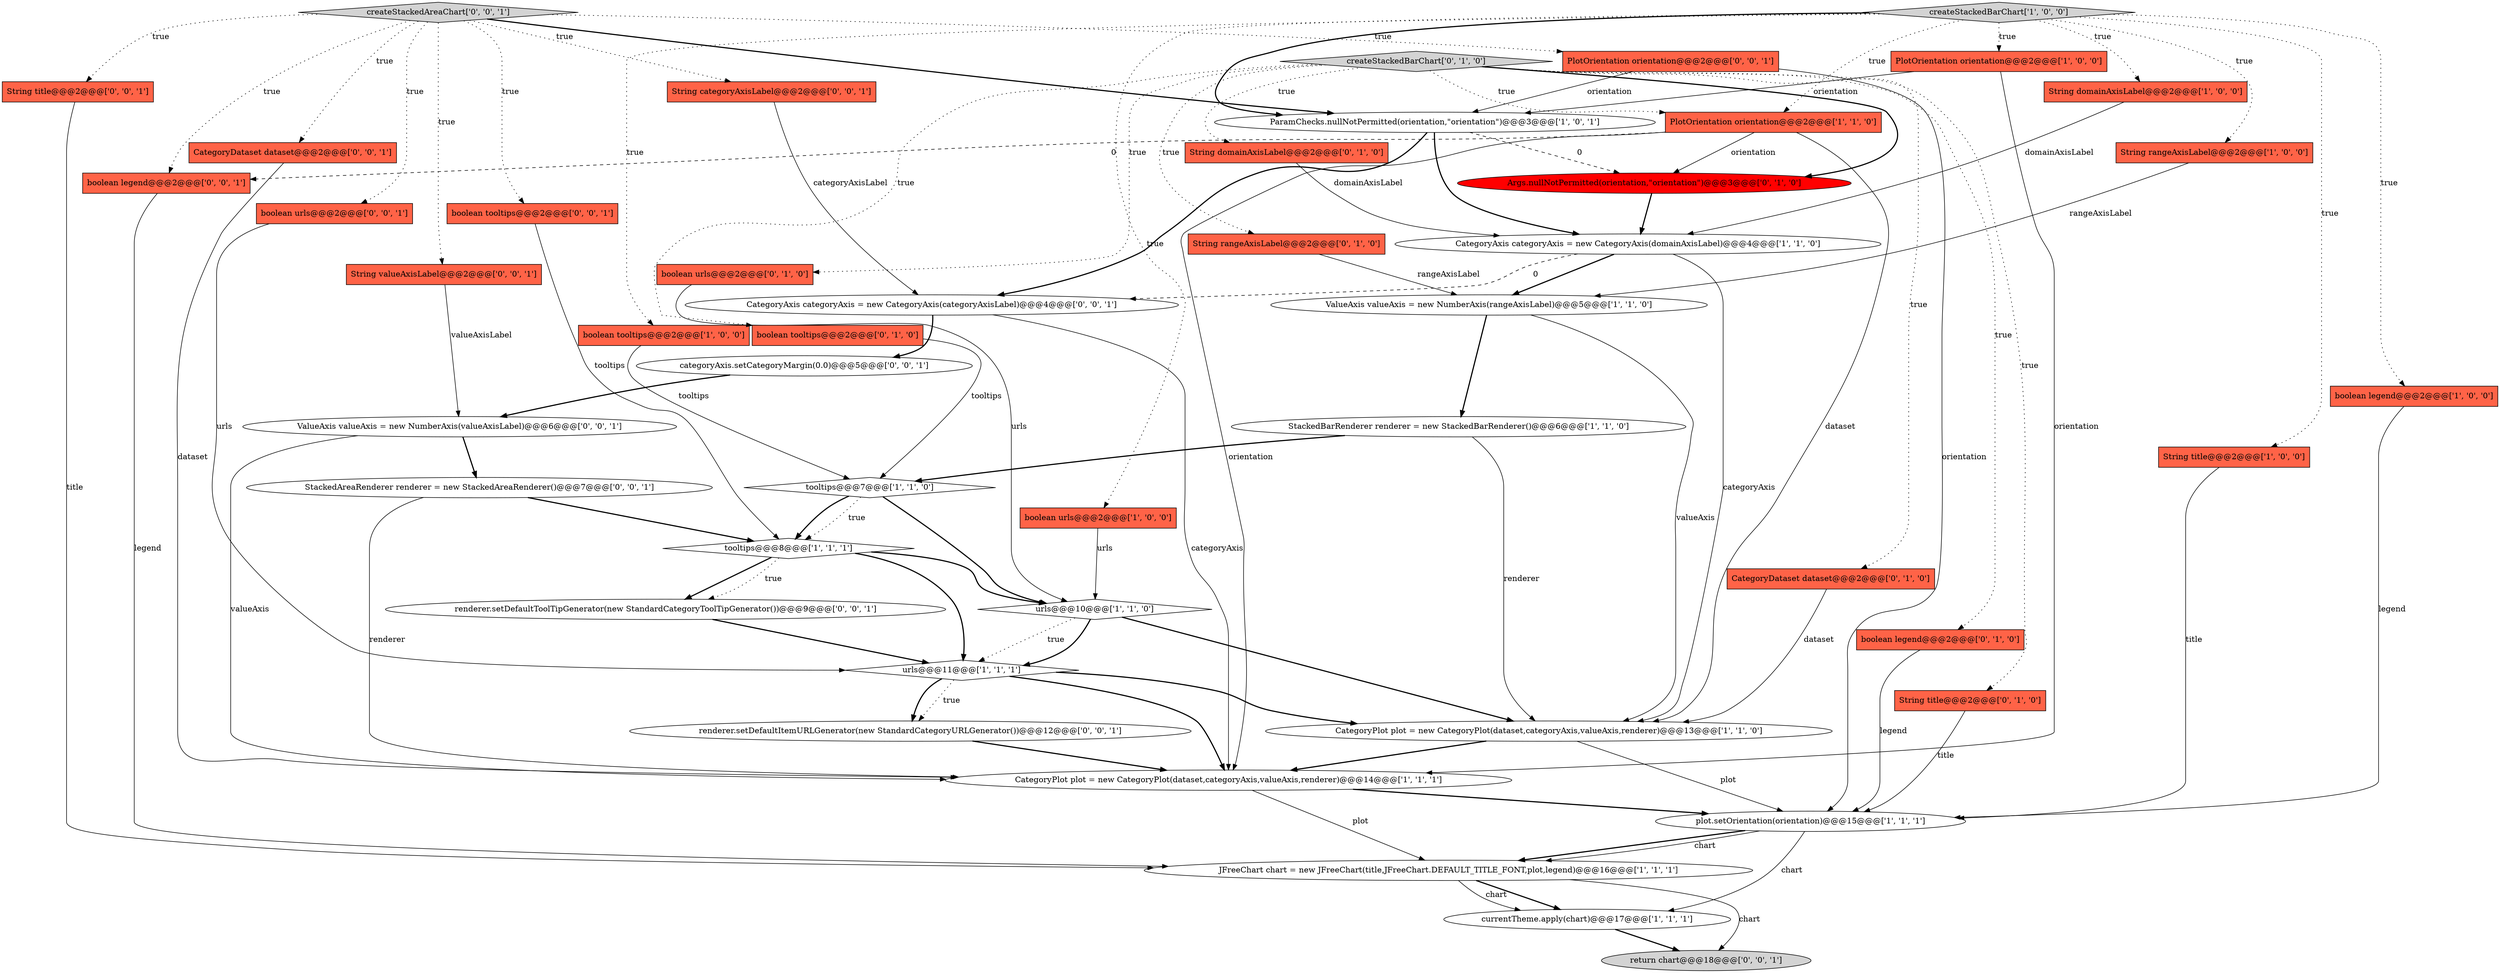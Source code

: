 digraph {
6 [style = filled, label = "tooltips@@@8@@@['1', '1', '1']", fillcolor = white, shape = diamond image = "AAA0AAABBB1BBB"];
40 [style = filled, label = "CategoryDataset dataset@@@2@@@['0', '0', '1']", fillcolor = tomato, shape = box image = "AAA0AAABBB3BBB"];
2 [style = filled, label = "tooltips@@@7@@@['1', '1', '0']", fillcolor = white, shape = diamond image = "AAA0AAABBB1BBB"];
31 [style = filled, label = "boolean urls@@@2@@@['0', '0', '1']", fillcolor = tomato, shape = box image = "AAA0AAABBB3BBB"];
21 [style = filled, label = "plot.setOrientation(orientation)@@@15@@@['1', '1', '1']", fillcolor = white, shape = ellipse image = "AAA0AAABBB1BBB"];
28 [style = filled, label = "String rangeAxisLabel@@@2@@@['0', '1', '0']", fillcolor = tomato, shape = box image = "AAA0AAABBB2BBB"];
38 [style = filled, label = "return chart@@@18@@@['0', '0', '1']", fillcolor = lightgray, shape = ellipse image = "AAA0AAABBB3BBB"];
42 [style = filled, label = "ValueAxis valueAxis = new NumberAxis(valueAxisLabel)@@@6@@@['0', '0', '1']", fillcolor = white, shape = ellipse image = "AAA0AAABBB3BBB"];
27 [style = filled, label = "Args.nullNotPermitted(orientation,\"orientation\")@@@3@@@['0', '1', '0']", fillcolor = red, shape = ellipse image = "AAA1AAABBB2BBB"];
0 [style = filled, label = "createStackedBarChart['1', '0', '0']", fillcolor = lightgray, shape = diamond image = "AAA0AAABBB1BBB"];
19 [style = filled, label = "ValueAxis valueAxis = new NumberAxis(rangeAxisLabel)@@@5@@@['1', '1', '0']", fillcolor = white, shape = ellipse image = "AAA0AAABBB1BBB"];
4 [style = filled, label = "currentTheme.apply(chart)@@@17@@@['1', '1', '1']", fillcolor = white, shape = ellipse image = "AAA0AAABBB1BBB"];
37 [style = filled, label = "categoryAxis.setCategoryMargin(0.0)@@@5@@@['0', '0', '1']", fillcolor = white, shape = ellipse image = "AAA0AAABBB3BBB"];
24 [style = filled, label = "boolean urls@@@2@@@['0', '1', '0']", fillcolor = tomato, shape = box image = "AAA0AAABBB2BBB"];
8 [style = filled, label = "boolean tooltips@@@2@@@['1', '0', '0']", fillcolor = tomato, shape = box image = "AAA0AAABBB1BBB"];
26 [style = filled, label = "boolean legend@@@2@@@['0', '1', '0']", fillcolor = tomato, shape = box image = "AAA0AAABBB2BBB"];
34 [style = filled, label = "String categoryAxisLabel@@@2@@@['0', '0', '1']", fillcolor = tomato, shape = box image = "AAA0AAABBB3BBB"];
10 [style = filled, label = "CategoryAxis categoryAxis = new CategoryAxis(domainAxisLabel)@@@4@@@['1', '1', '0']", fillcolor = white, shape = ellipse image = "AAA0AAABBB1BBB"];
1 [style = filled, label = "ParamChecks.nullNotPermitted(orientation,\"orientation\")@@@3@@@['1', '0', '1']", fillcolor = white, shape = ellipse image = "AAA0AAABBB1BBB"];
13 [style = filled, label = "urls@@@10@@@['1', '1', '0']", fillcolor = white, shape = diamond image = "AAA0AAABBB1BBB"];
46 [style = filled, label = "CategoryAxis categoryAxis = new CategoryAxis(categoryAxisLabel)@@@4@@@['0', '0', '1']", fillcolor = white, shape = ellipse image = "AAA0AAABBB3BBB"];
15 [style = filled, label = "JFreeChart chart = new JFreeChart(title,JFreeChart.DEFAULT_TITLE_FONT,plot,legend)@@@16@@@['1', '1', '1']", fillcolor = white, shape = ellipse image = "AAA0AAABBB1BBB"];
12 [style = filled, label = "boolean legend@@@2@@@['1', '0', '0']", fillcolor = tomato, shape = box image = "AAA0AAABBB1BBB"];
33 [style = filled, label = "String valueAxisLabel@@@2@@@['0', '0', '1']", fillcolor = tomato, shape = box image = "AAA0AAABBB3BBB"];
3 [style = filled, label = "urls@@@11@@@['1', '1', '1']", fillcolor = white, shape = diamond image = "AAA0AAABBB1BBB"];
44 [style = filled, label = "renderer.setDefaultToolTipGenerator(new StandardCategoryToolTipGenerator())@@@9@@@['0', '0', '1']", fillcolor = white, shape = ellipse image = "AAA0AAABBB3BBB"];
20 [style = filled, label = "PlotOrientation orientation@@@2@@@['1', '1', '0']", fillcolor = tomato, shape = box image = "AAA0AAABBB1BBB"];
9 [style = filled, label = "PlotOrientation orientation@@@2@@@['1', '0', '0']", fillcolor = tomato, shape = box image = "AAA0AAABBB1BBB"];
43 [style = filled, label = "renderer.setDefaultItemURLGenerator(new StandardCategoryURLGenerator())@@@12@@@['0', '0', '1']", fillcolor = white, shape = ellipse image = "AAA0AAABBB3BBB"];
32 [style = filled, label = "String title@@@2@@@['0', '0', '1']", fillcolor = tomato, shape = box image = "AAA0AAABBB3BBB"];
36 [style = filled, label = "createStackedAreaChart['0', '0', '1']", fillcolor = lightgray, shape = diamond image = "AAA0AAABBB3BBB"];
23 [style = filled, label = "String title@@@2@@@['0', '1', '0']", fillcolor = tomato, shape = box image = "AAA0AAABBB2BBB"];
45 [style = filled, label = "StackedAreaRenderer renderer = new StackedAreaRenderer()@@@7@@@['0', '0', '1']", fillcolor = white, shape = ellipse image = "AAA0AAABBB3BBB"];
5 [style = filled, label = "String rangeAxisLabel@@@2@@@['1', '0', '0']", fillcolor = tomato, shape = box image = "AAA0AAABBB1BBB"];
7 [style = filled, label = "CategoryPlot plot = new CategoryPlot(dataset,categoryAxis,valueAxis,renderer)@@@14@@@['1', '1', '1']", fillcolor = white, shape = ellipse image = "AAA0AAABBB1BBB"];
25 [style = filled, label = "CategoryDataset dataset@@@2@@@['0', '1', '0']", fillcolor = tomato, shape = box image = "AAA0AAABBB2BBB"];
11 [style = filled, label = "String domainAxisLabel@@@2@@@['1', '0', '0']", fillcolor = tomato, shape = box image = "AAA0AAABBB1BBB"];
39 [style = filled, label = "PlotOrientation orientation@@@2@@@['0', '0', '1']", fillcolor = tomato, shape = box image = "AAA0AAABBB3BBB"];
30 [style = filled, label = "boolean tooltips@@@2@@@['0', '1', '0']", fillcolor = tomato, shape = box image = "AAA0AAABBB2BBB"];
16 [style = filled, label = "StackedBarRenderer renderer = new StackedBarRenderer()@@@6@@@['1', '1', '0']", fillcolor = white, shape = ellipse image = "AAA0AAABBB1BBB"];
17 [style = filled, label = "CategoryPlot plot = new CategoryPlot(dataset,categoryAxis,valueAxis,renderer)@@@13@@@['1', '1', '0']", fillcolor = white, shape = ellipse image = "AAA0AAABBB1BBB"];
22 [style = filled, label = "String domainAxisLabel@@@2@@@['0', '1', '0']", fillcolor = tomato, shape = box image = "AAA0AAABBB2BBB"];
18 [style = filled, label = "String title@@@2@@@['1', '0', '0']", fillcolor = tomato, shape = box image = "AAA0AAABBB1BBB"];
41 [style = filled, label = "boolean legend@@@2@@@['0', '0', '1']", fillcolor = tomato, shape = box image = "AAA0AAABBB3BBB"];
35 [style = filled, label = "boolean tooltips@@@2@@@['0', '0', '1']", fillcolor = tomato, shape = box image = "AAA0AAABBB3BBB"];
14 [style = filled, label = "boolean urls@@@2@@@['1', '0', '0']", fillcolor = tomato, shape = box image = "AAA0AAABBB1BBB"];
29 [style = filled, label = "createStackedBarChart['0', '1', '0']", fillcolor = lightgray, shape = diamond image = "AAA0AAABBB2BBB"];
6->3 [style = bold, label=""];
0->12 [style = dotted, label="true"];
45->7 [style = solid, label="renderer"];
0->5 [style = dotted, label="true"];
20->7 [style = solid, label="orientation"];
42->45 [style = bold, label=""];
2->6 [style = bold, label=""];
1->27 [style = dashed, label="0"];
10->19 [style = bold, label=""];
21->15 [style = bold, label=""];
29->23 [style = dotted, label="true"];
35->6 [style = solid, label="tooltips"];
29->26 [style = dotted, label="true"];
29->20 [style = dotted, label="true"];
30->2 [style = solid, label="tooltips"];
18->21 [style = solid, label="title"];
1->46 [style = bold, label=""];
5->19 [style = solid, label="rangeAxisLabel"];
9->1 [style = solid, label="orientation"];
13->17 [style = bold, label=""];
21->4 [style = solid, label="chart"];
31->3 [style = solid, label="urls"];
36->39 [style = dotted, label="true"];
17->21 [style = solid, label="plot"];
45->6 [style = bold, label=""];
8->2 [style = solid, label="tooltips"];
33->42 [style = solid, label="valueAxisLabel"];
0->11 [style = dotted, label="true"];
21->15 [style = solid, label="chart"];
4->38 [style = bold, label=""];
13->3 [style = dotted, label="true"];
44->3 [style = bold, label=""];
23->21 [style = solid, label="title"];
19->17 [style = solid, label="valueAxis"];
36->40 [style = dotted, label="true"];
46->37 [style = bold, label=""];
36->31 [style = dotted, label="true"];
15->38 [style = solid, label="chart"];
0->8 [style = dotted, label="true"];
39->1 [style = solid, label="orientation"];
29->27 [style = bold, label=""];
39->21 [style = solid, label="orientation"];
10->17 [style = solid, label="categoryAxis"];
3->7 [style = bold, label=""];
20->41 [style = dashed, label="0"];
12->21 [style = solid, label="legend"];
0->14 [style = dotted, label="true"];
7->15 [style = solid, label="plot"];
32->15 [style = solid, label="title"];
14->13 [style = solid, label="urls"];
0->18 [style = dotted, label="true"];
36->32 [style = dotted, label="true"];
24->13 [style = solid, label="urls"];
3->43 [style = dotted, label="true"];
6->44 [style = bold, label=""];
41->15 [style = solid, label="legend"];
19->16 [style = bold, label=""];
43->7 [style = bold, label=""];
10->46 [style = dashed, label="0"];
29->22 [style = dotted, label="true"];
29->28 [style = dotted, label="true"];
9->7 [style = solid, label="orientation"];
42->7 [style = solid, label="valueAxis"];
2->6 [style = dotted, label="true"];
0->1 [style = bold, label=""];
40->7 [style = solid, label="dataset"];
6->13 [style = bold, label=""];
27->10 [style = bold, label=""];
11->10 [style = solid, label="domainAxisLabel"];
3->17 [style = bold, label=""];
29->24 [style = dotted, label="true"];
0->9 [style = dotted, label="true"];
37->42 [style = bold, label=""];
29->25 [style = dotted, label="true"];
34->46 [style = solid, label="categoryAxisLabel"];
36->33 [style = dotted, label="true"];
36->41 [style = dotted, label="true"];
16->17 [style = solid, label="renderer"];
26->21 [style = solid, label="legend"];
20->17 [style = solid, label="dataset"];
28->19 [style = solid, label="rangeAxisLabel"];
25->17 [style = solid, label="dataset"];
0->20 [style = dotted, label="true"];
20->27 [style = solid, label="orientation"];
16->2 [style = bold, label=""];
36->1 [style = bold, label=""];
6->44 [style = dotted, label="true"];
2->13 [style = bold, label=""];
17->7 [style = bold, label=""];
13->3 [style = bold, label=""];
22->10 [style = solid, label="domainAxisLabel"];
15->4 [style = bold, label=""];
46->7 [style = solid, label="categoryAxis"];
29->30 [style = dotted, label="true"];
7->21 [style = bold, label=""];
15->4 [style = solid, label="chart"];
3->43 [style = bold, label=""];
36->35 [style = dotted, label="true"];
1->10 [style = bold, label=""];
36->34 [style = dotted, label="true"];
}
